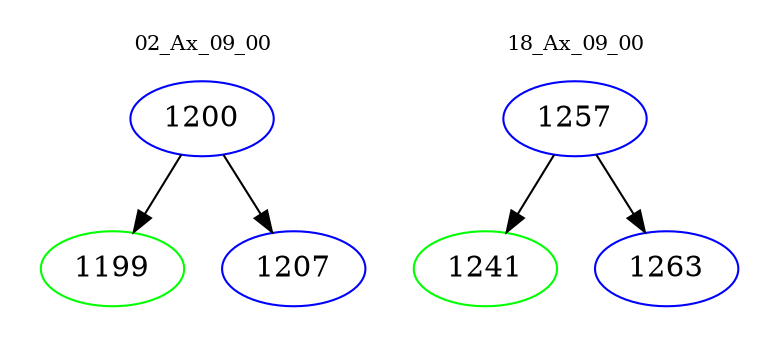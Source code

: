 digraph{
subgraph cluster_0 {
color = white
label = "02_Ax_09_00";
fontsize=10;
T0_1200 [label="1200", color="blue"]
T0_1200 -> T0_1199 [color="black"]
T0_1199 [label="1199", color="green"]
T0_1200 -> T0_1207 [color="black"]
T0_1207 [label="1207", color="blue"]
}
subgraph cluster_1 {
color = white
label = "18_Ax_09_00";
fontsize=10;
T1_1257 [label="1257", color="blue"]
T1_1257 -> T1_1241 [color="black"]
T1_1241 [label="1241", color="green"]
T1_1257 -> T1_1263 [color="black"]
T1_1263 [label="1263", color="blue"]
}
}
